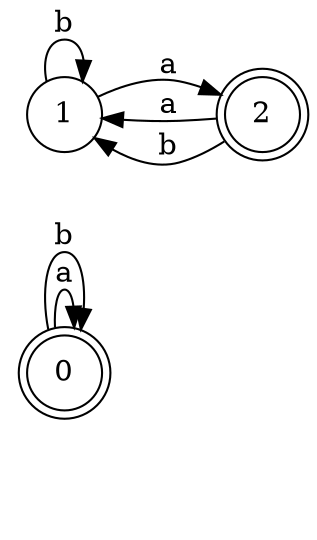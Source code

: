 digraph n3_9 {
__start0 [label="" shape="none"];

rankdir=LR;
size="8,5";

s0 [style="rounded,filled", color="black", fillcolor="white" shape="doublecircle", label="0"];
s1 [style="filled", color="black", fillcolor="white" shape="circle", label="1"];
s2 [style="rounded,filled", color="black", fillcolor="white" shape="doublecircle", label="2"];
s0 -> s0 [label="a"];
s0 -> s0 [label="b"];
s1 -> s2 [label="a"];
s1 -> s1 [label="b"];
s2 -> s1 [label="a"];
s2 -> s1 [label="b"];

}